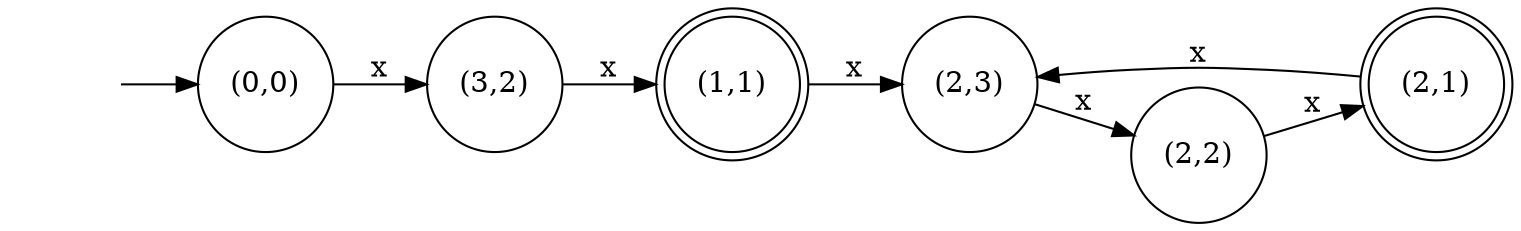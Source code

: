 digraph G {
    rankdir=LR;
    node [shape=circle];
    start [shape=none, label=""];
    "(1,1)" [shape=doublecircle];
    "(2,1)" [shape=doublecircle];
    "(0,0)" -> "(3,2)" [label="x"];
    "(3,2)" -> "(1,1)" [label="x"];
    "(1,1)" -> "(2,3)" [label="x"];
    "(2,3)" -> "(2,2)" [label="x"];
    "(2,2)" -> "(2,1)" [label="x"];
    "(2,1)" -> "(2,3)" [label="x"];
    start -> "(0,0)";
}
